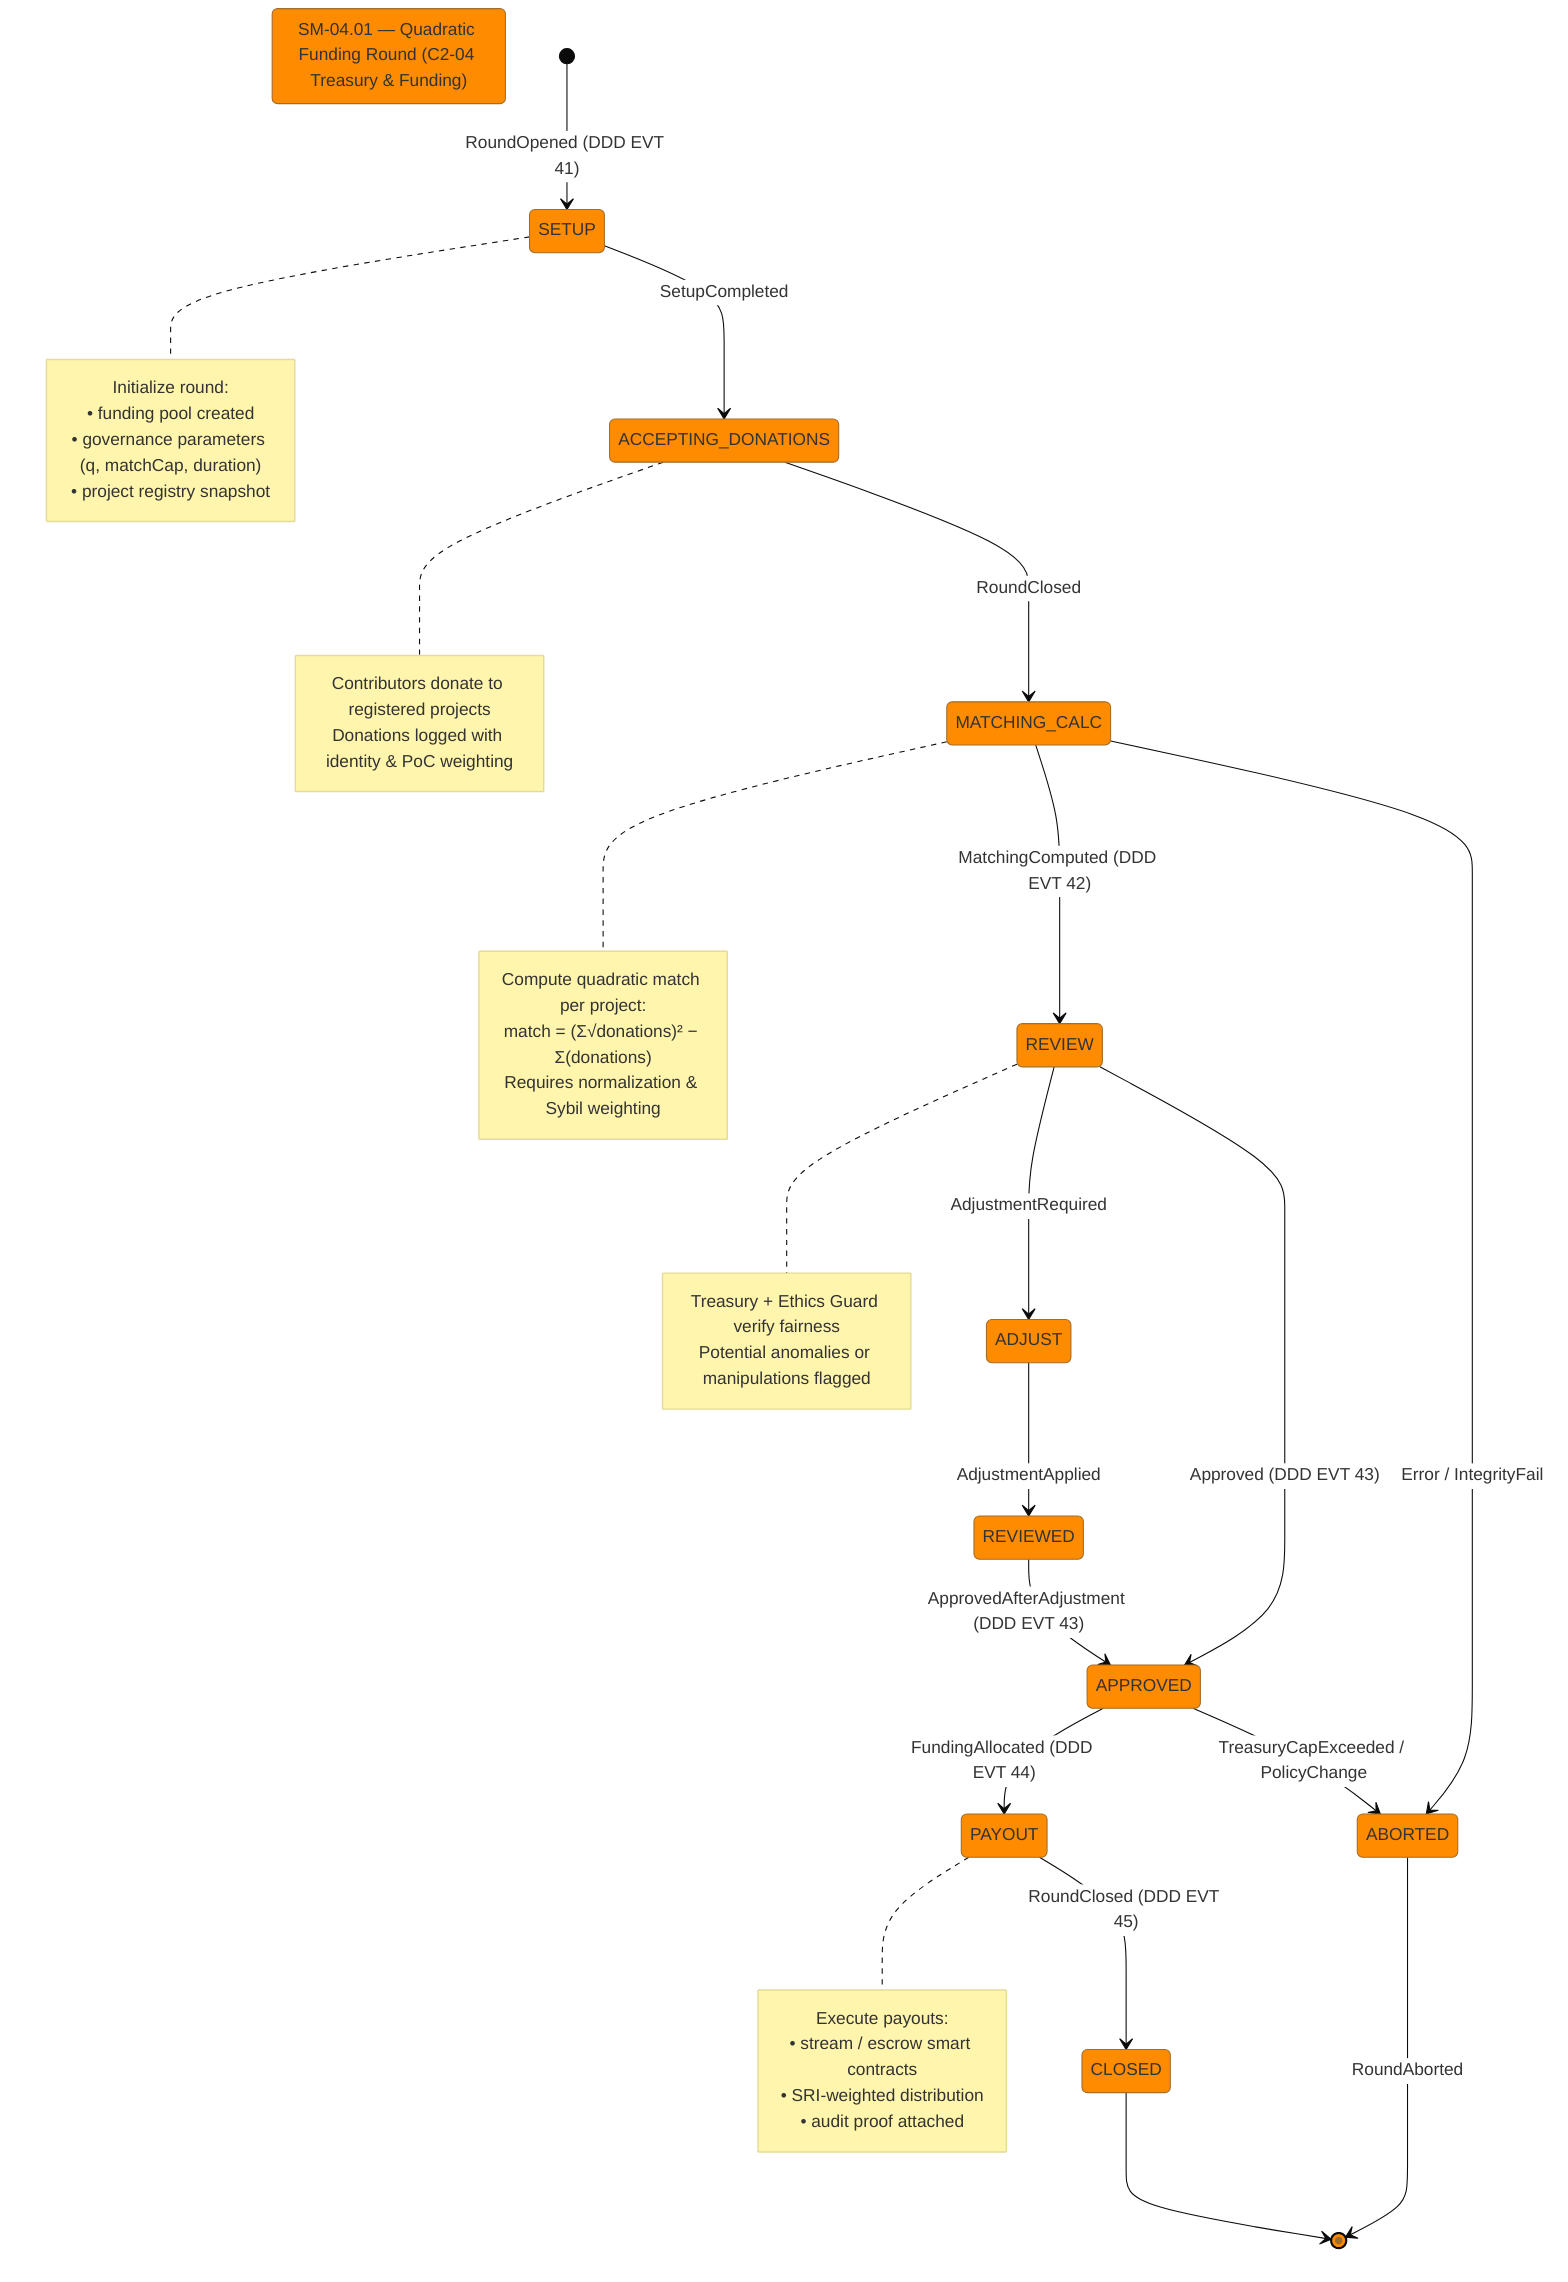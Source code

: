 %%{init: {'theme':'base','themeVariables':{ 'primaryColor':'#ff8b00','edgeLabelBackground':'#ffffff','tertiaryColor':'#fef3c7'}}}%%
stateDiagram-v2
title: SM-04.01 — Quadratic Funding Round (C2-04 Treasury & Funding)

[*] --> SETUP : RoundOpened (DDD EVT 41)
note right of SETUP
  Initialize round:
  • funding pool created
  • governance parameters (q, matchCap, duration)
  • project registry snapshot
end note

SETUP --> ACCEPTING_DONATIONS : SetupCompleted
note right of ACCEPTING_DONATIONS
  Contributors donate to registered projects
  Donations logged with identity & PoC weighting
end note

ACCEPTING_DONATIONS --> MATCHING_CALC : RoundClosed
note right of MATCHING_CALC
  Compute quadratic match per project:
  match = (Σ√donations)² − Σ(donations)
  Requires normalization & Sybil weighting
end note

MATCHING_CALC --> REVIEW : MatchingComputed (DDD EVT 42)
note right of REVIEW
  Treasury + Ethics Guard verify fairness
  Potential anomalies or manipulations flagged
end note

REVIEW --> ADJUST : AdjustmentRequired
ADJUST --> REVIEWED : AdjustmentApplied
REVIEW --> APPROVED : Approved (DDD EVT 43)
REVIEWED --> APPROVED : ApprovedAfterAdjustment (DDD EVT 43)

APPROVED --> PAYOUT : FundingAllocated (DDD EVT 44)
note right of PAYOUT
  Execute payouts:
  • stream / escrow smart contracts
  • SRI-weighted distribution
  • audit proof attached
end note

PAYOUT --> CLOSED : RoundClosed (DDD EVT 45)
CLOSED --> [*]

%% ---- Exceptional paths ----
MATCHING_CALC --> ABORTED : Error / IntegrityFail
APPROVED --> ABORTED : TreasuryCapExceeded / PolicyChange
ABORTED --> [*] : RoundAborted

%% ===== Styling =====
classDef core fill:#ff8b00,stroke:#333,color:#fff,font-weight:bold;
class SETUP,ACCEPTING_DONATIONS,MATCHING_CALC,REVIEW,ADJUST,REVIEWED,APPROVED,PAYOUT,CLOSED,ABORTED core;